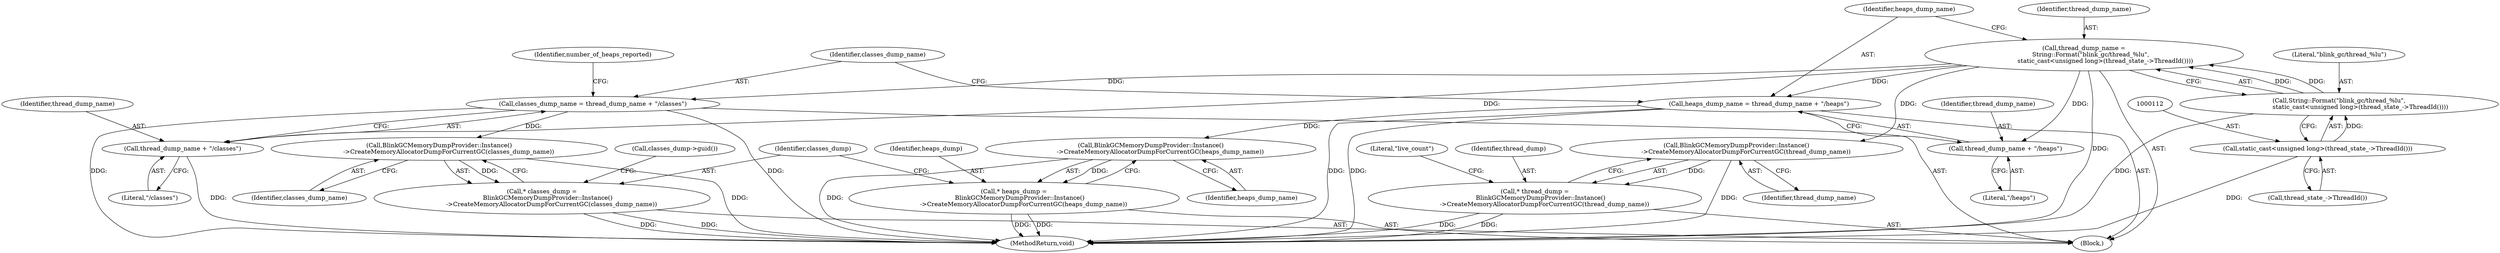 digraph "0_Chrome_20b65d00ca3d8696430e22efad7485366f8c3a21_2@API" {
"1000107" [label="(Call,thread_dump_name =\n       String::Format(\"blink_gc/thread_%lu\",\n                      static_cast<unsigned long>(thread_state_->ThreadId())))"];
"1000109" [label="(Call,String::Format(\"blink_gc/thread_%lu\",\n                      static_cast<unsigned long>(thread_state_->ThreadId())))"];
"1000111" [label="(Call,static_cast<unsigned long>(thread_state_->ThreadId()))"];
"1000115" [label="(Call,heaps_dump_name = thread_dump_name + \"/heaps\")"];
"1000255" [label="(Call,BlinkGCMemoryDumpProvider::Instance()\n          ->CreateMemoryAllocatorDumpForCurrentGC(heaps_dump_name))"];
"1000253" [label="(Call,* heaps_dump =\n      BlinkGCMemoryDumpProvider::Instance()\n          ->CreateMemoryAllocatorDumpForCurrentGC(heaps_dump_name))"];
"1000117" [label="(Call,thread_dump_name + \"/heaps\")"];
"1000121" [label="(Call,classes_dump_name = thread_dump_name + \"/classes\")"];
"1000260" [label="(Call,BlinkGCMemoryDumpProvider::Instance()\n          ->CreateMemoryAllocatorDumpForCurrentGC(classes_dump_name))"];
"1000258" [label="(Call,* classes_dump =\n      BlinkGCMemoryDumpProvider::Instance()\n          ->CreateMemoryAllocatorDumpForCurrentGC(classes_dump_name))"];
"1000123" [label="(Call,thread_dump_name + \"/classes\")"];
"1000234" [label="(Call,BlinkGCMemoryDumpProvider::Instance()\n          ->CreateMemoryAllocatorDumpForCurrentGC(thread_dump_name))"];
"1000232" [label="(Call,* thread_dump =\n      BlinkGCMemoryDumpProvider::Instance()\n          ->CreateMemoryAllocatorDumpForCurrentGC(thread_dump_name))"];
"1000128" [label="(Identifier,number_of_heaps_reported)"];
"1000258" [label="(Call,* classes_dump =\n      BlinkGCMemoryDumpProvider::Instance()\n          ->CreateMemoryAllocatorDumpForCurrentGC(classes_dump_name))"];
"1000122" [label="(Identifier,classes_dump_name)"];
"1000232" [label="(Call,* thread_dump =\n      BlinkGCMemoryDumpProvider::Instance()\n          ->CreateMemoryAllocatorDumpForCurrentGC(thread_dump_name))"];
"1000256" [label="(Identifier,heaps_dump_name)"];
"1000117" [label="(Call,thread_dump_name + \"/heaps\")"];
"1000109" [label="(Call,String::Format(\"blink_gc/thread_%lu\",\n                      static_cast<unsigned long>(thread_state_->ThreadId())))"];
"1000111" [label="(Call,static_cast<unsigned long>(thread_state_->ThreadId()))"];
"1000110" [label="(Literal,\"blink_gc/thread_%lu\")"];
"1000113" [label="(Call,thread_state_->ThreadId())"];
"1000119" [label="(Literal,\"/heaps\")"];
"1000118" [label="(Identifier,thread_dump_name)"];
"1000108" [label="(Identifier,thread_dump_name)"];
"1000124" [label="(Identifier,thread_dump_name)"];
"1000237" [label="(Literal,\"live_count\")"];
"1000107" [label="(Call,thread_dump_name =\n       String::Format(\"blink_gc/thread_%lu\",\n                      static_cast<unsigned long>(thread_state_->ThreadId())))"];
"1000125" [label="(Literal,\"/classes\")"];
"1000265" [label="(MethodReturn,void)"];
"1000255" [label="(Call,BlinkGCMemoryDumpProvider::Instance()\n          ->CreateMemoryAllocatorDumpForCurrentGC(heaps_dump_name))"];
"1000235" [label="(Identifier,thread_dump_name)"];
"1000102" [label="(Block,)"];
"1000233" [label="(Identifier,thread_dump)"];
"1000116" [label="(Identifier,heaps_dump_name)"];
"1000253" [label="(Call,* heaps_dump =\n      BlinkGCMemoryDumpProvider::Instance()\n          ->CreateMemoryAllocatorDumpForCurrentGC(heaps_dump_name))"];
"1000115" [label="(Call,heaps_dump_name = thread_dump_name + \"/heaps\")"];
"1000263" [label="(Call,classes_dump->guid())"];
"1000260" [label="(Call,BlinkGCMemoryDumpProvider::Instance()\n          ->CreateMemoryAllocatorDumpForCurrentGC(classes_dump_name))"];
"1000261" [label="(Identifier,classes_dump_name)"];
"1000234" [label="(Call,BlinkGCMemoryDumpProvider::Instance()\n          ->CreateMemoryAllocatorDumpForCurrentGC(thread_dump_name))"];
"1000259" [label="(Identifier,classes_dump)"];
"1000121" [label="(Call,classes_dump_name = thread_dump_name + \"/classes\")"];
"1000123" [label="(Call,thread_dump_name + \"/classes\")"];
"1000254" [label="(Identifier,heaps_dump)"];
"1000107" -> "1000102"  [label="AST: "];
"1000107" -> "1000109"  [label="CFG: "];
"1000108" -> "1000107"  [label="AST: "];
"1000109" -> "1000107"  [label="AST: "];
"1000116" -> "1000107"  [label="CFG: "];
"1000107" -> "1000265"  [label="DDG: "];
"1000109" -> "1000107"  [label="DDG: "];
"1000109" -> "1000107"  [label="DDG: "];
"1000107" -> "1000115"  [label="DDG: "];
"1000107" -> "1000117"  [label="DDG: "];
"1000107" -> "1000121"  [label="DDG: "];
"1000107" -> "1000123"  [label="DDG: "];
"1000107" -> "1000234"  [label="DDG: "];
"1000109" -> "1000111"  [label="CFG: "];
"1000110" -> "1000109"  [label="AST: "];
"1000111" -> "1000109"  [label="AST: "];
"1000109" -> "1000265"  [label="DDG: "];
"1000111" -> "1000109"  [label="DDG: "];
"1000111" -> "1000113"  [label="CFG: "];
"1000112" -> "1000111"  [label="AST: "];
"1000113" -> "1000111"  [label="AST: "];
"1000111" -> "1000265"  [label="DDG: "];
"1000115" -> "1000102"  [label="AST: "];
"1000115" -> "1000117"  [label="CFG: "];
"1000116" -> "1000115"  [label="AST: "];
"1000117" -> "1000115"  [label="AST: "];
"1000122" -> "1000115"  [label="CFG: "];
"1000115" -> "1000265"  [label="DDG: "];
"1000115" -> "1000265"  [label="DDG: "];
"1000115" -> "1000255"  [label="DDG: "];
"1000255" -> "1000253"  [label="AST: "];
"1000255" -> "1000256"  [label="CFG: "];
"1000256" -> "1000255"  [label="AST: "];
"1000253" -> "1000255"  [label="CFG: "];
"1000255" -> "1000265"  [label="DDG: "];
"1000255" -> "1000253"  [label="DDG: "];
"1000253" -> "1000102"  [label="AST: "];
"1000254" -> "1000253"  [label="AST: "];
"1000259" -> "1000253"  [label="CFG: "];
"1000253" -> "1000265"  [label="DDG: "];
"1000253" -> "1000265"  [label="DDG: "];
"1000117" -> "1000119"  [label="CFG: "];
"1000118" -> "1000117"  [label="AST: "];
"1000119" -> "1000117"  [label="AST: "];
"1000121" -> "1000102"  [label="AST: "];
"1000121" -> "1000123"  [label="CFG: "];
"1000122" -> "1000121"  [label="AST: "];
"1000123" -> "1000121"  [label="AST: "];
"1000128" -> "1000121"  [label="CFG: "];
"1000121" -> "1000265"  [label="DDG: "];
"1000121" -> "1000265"  [label="DDG: "];
"1000121" -> "1000260"  [label="DDG: "];
"1000260" -> "1000258"  [label="AST: "];
"1000260" -> "1000261"  [label="CFG: "];
"1000261" -> "1000260"  [label="AST: "];
"1000258" -> "1000260"  [label="CFG: "];
"1000260" -> "1000265"  [label="DDG: "];
"1000260" -> "1000258"  [label="DDG: "];
"1000258" -> "1000102"  [label="AST: "];
"1000259" -> "1000258"  [label="AST: "];
"1000263" -> "1000258"  [label="CFG: "];
"1000258" -> "1000265"  [label="DDG: "];
"1000258" -> "1000265"  [label="DDG: "];
"1000123" -> "1000125"  [label="CFG: "];
"1000124" -> "1000123"  [label="AST: "];
"1000125" -> "1000123"  [label="AST: "];
"1000123" -> "1000265"  [label="DDG: "];
"1000234" -> "1000232"  [label="AST: "];
"1000234" -> "1000235"  [label="CFG: "];
"1000235" -> "1000234"  [label="AST: "];
"1000232" -> "1000234"  [label="CFG: "];
"1000234" -> "1000265"  [label="DDG: "];
"1000234" -> "1000232"  [label="DDG: "];
"1000232" -> "1000102"  [label="AST: "];
"1000233" -> "1000232"  [label="AST: "];
"1000237" -> "1000232"  [label="CFG: "];
"1000232" -> "1000265"  [label="DDG: "];
"1000232" -> "1000265"  [label="DDG: "];
}
